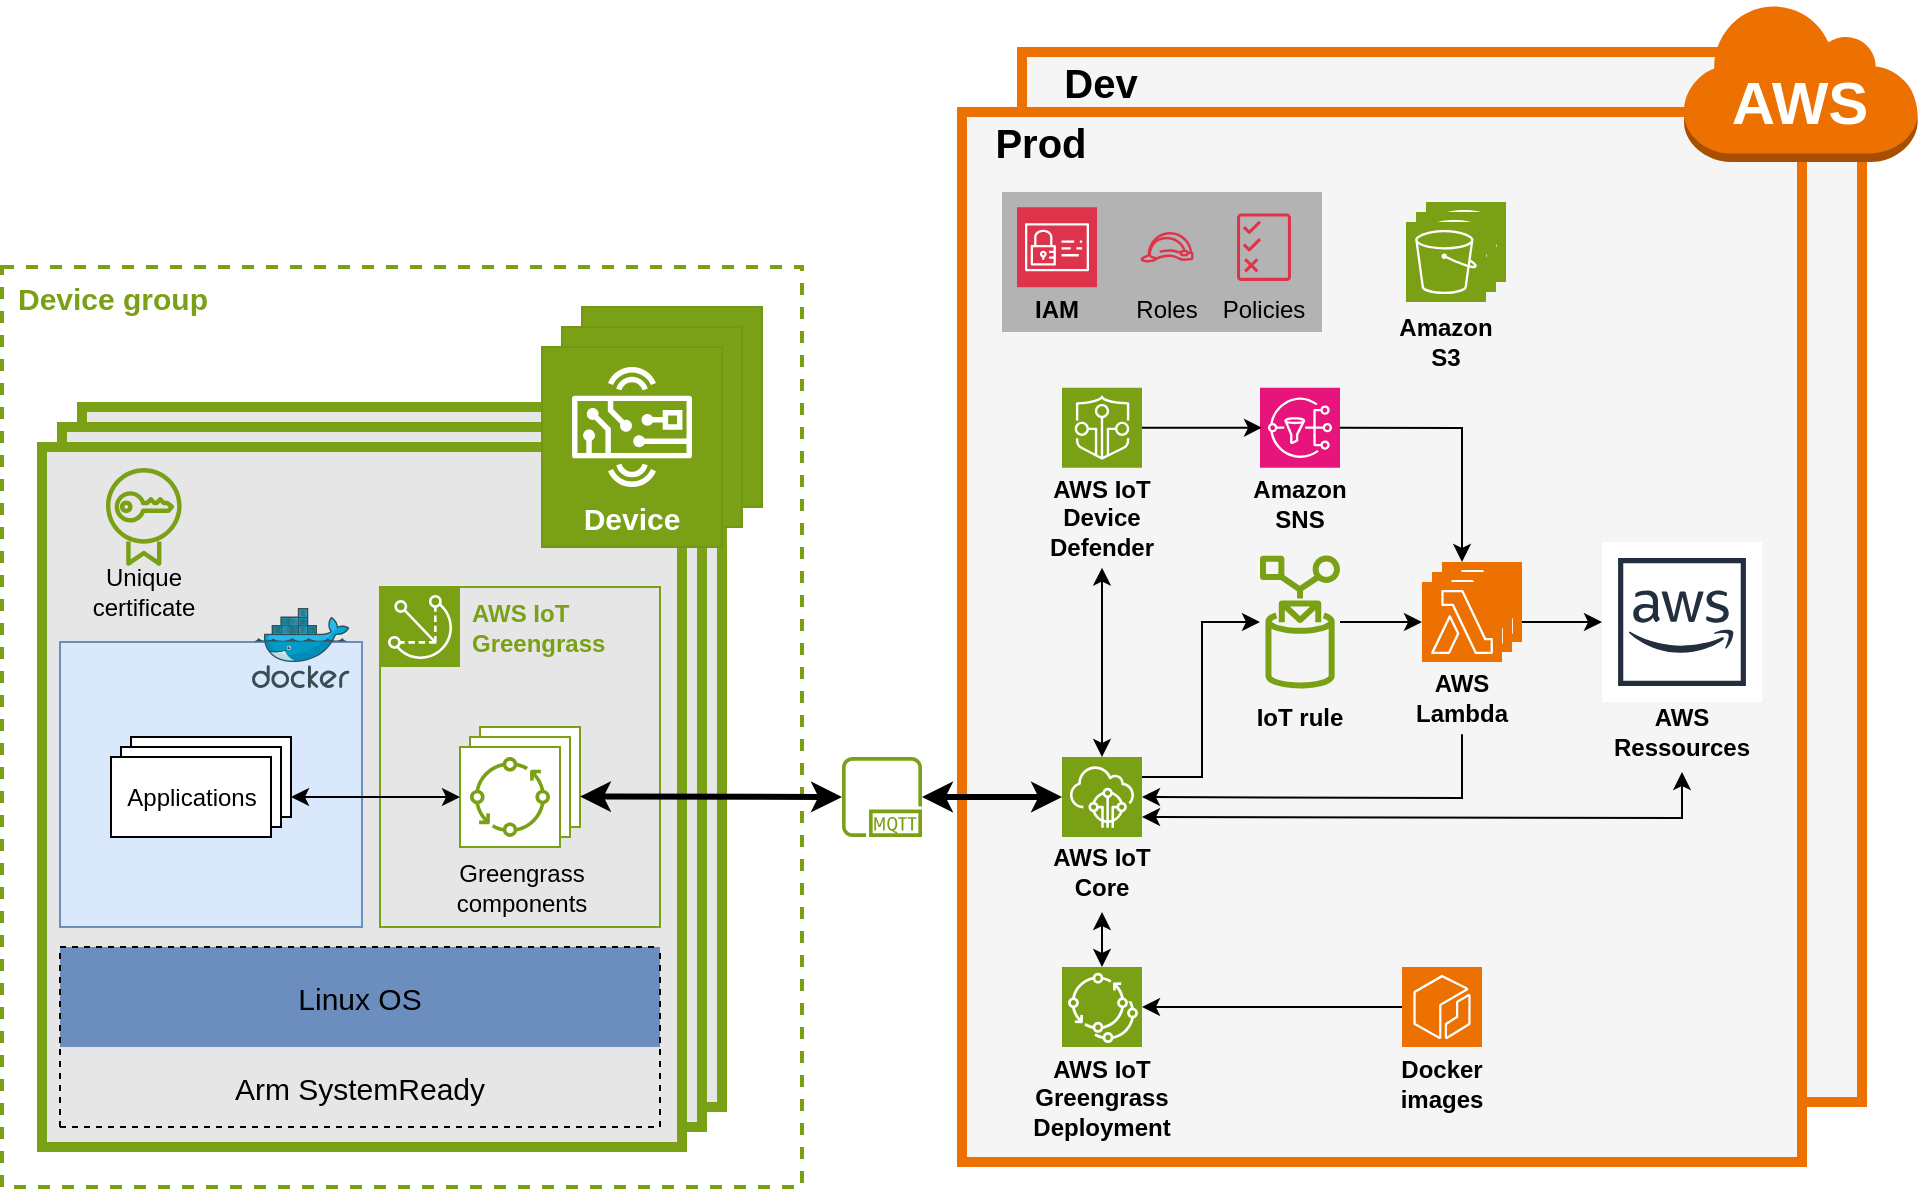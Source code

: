 <mxfile version="22.0.2" type="device">
  <diagram name="Page-1" id="_mGLaoDk6QDmeuDdav_K">
    <mxGraphModel dx="714" dy="418" grid="1" gridSize="10" guides="1" tooltips="1" connect="1" arrows="1" fold="1" page="1" pageScale="1" pageWidth="827" pageHeight="1169" math="0" shadow="0">
      <root>
        <mxCell id="0" />
        <mxCell id="1" parent="0" />
        <mxCell id="AS2f9lZHMe0GR5eItfKD-212" value="" style="rounded=0;whiteSpace=wrap;html=1;fillColor=#f5f5f5;fontColor=#333333;strokeColor=#ED7100;strokeWidth=5;" parent="1" vertex="1">
          <mxGeometry x="550" y="95" width="420" height="525" as="geometry" />
        </mxCell>
        <mxCell id="AS2f9lZHMe0GR5eItfKD-155" value="" style="rounded=0;whiteSpace=wrap;html=1;dashed=1;fillColor=none;strokeColor=#7AA116;fontStyle=0;strokeWidth=2;" parent="1" vertex="1">
          <mxGeometry x="40" y="202.5" width="400" height="460" as="geometry" />
        </mxCell>
        <mxCell id="AS2f9lZHMe0GR5eItfKD-22" value="" style="rounded=0;whiteSpace=wrap;html=1;fillColor=#E6E6E6;strokeColor=#7aa116;strokeWidth=5;glass=0;" parent="1" vertex="1">
          <mxGeometry x="80" y="272.5" width="320" height="350" as="geometry" />
        </mxCell>
        <mxCell id="AS2f9lZHMe0GR5eItfKD-24" value="" style="rounded=0;whiteSpace=wrap;html=1;fillColor=#dae8fc;strokeColor=#6c8ebf;" parent="1" vertex="1">
          <mxGeometry x="89" y="402.5" width="121" height="80" as="geometry" />
        </mxCell>
        <mxCell id="AS2f9lZHMe0GR5eItfKD-39" value="Arm SystemReady" style="rounded=0;whiteSpace=wrap;html=1;fontSize=15;strokeColor=none;fillColor=none;" parent="1" vertex="1">
          <mxGeometry x="89" y="572.5" width="300" height="40" as="geometry" />
        </mxCell>
        <mxCell id="AS2f9lZHMe0GR5eItfKD-40" value="Linux OS" style="rounded=0;whiteSpace=wrap;html=1;fontSize=15;strokeColor=none;fillColor=#6C8EBF;" parent="1" vertex="1">
          <mxGeometry x="89" y="522.5" width="300" height="50" as="geometry" />
        </mxCell>
        <mxCell id="AS2f9lZHMe0GR5eItfKD-41" value="" style="endArrow=none;dashed=1;html=1;rounded=0;" parent="1" edge="1">
          <mxGeometry width="50" height="50" relative="1" as="geometry">
            <mxPoint x="89" y="522.5" as="sourcePoint" />
            <mxPoint x="389" y="522.5" as="targetPoint" />
          </mxGeometry>
        </mxCell>
        <mxCell id="AS2f9lZHMe0GR5eItfKD-42" value="" style="endArrow=none;dashed=1;html=1;rounded=0;exitX=0;exitY=1;exitDx=0;exitDy=0;" parent="1" source="AS2f9lZHMe0GR5eItfKD-39" edge="1">
          <mxGeometry width="50" height="50" relative="1" as="geometry">
            <mxPoint x="139" y="692.5" as="sourcePoint" />
            <mxPoint x="89" y="522.5" as="targetPoint" />
          </mxGeometry>
        </mxCell>
        <mxCell id="AS2f9lZHMe0GR5eItfKD-43" value="" style="endArrow=none;dashed=1;html=1;rounded=0;exitX=1;exitY=1;exitDx=0;exitDy=0;entryX=1;entryY=0;entryDx=0;entryDy=0;" parent="1" source="AS2f9lZHMe0GR5eItfKD-39" target="AS2f9lZHMe0GR5eItfKD-40" edge="1">
          <mxGeometry width="50" height="50" relative="1" as="geometry">
            <mxPoint x="99" y="622.5" as="sourcePoint" />
            <mxPoint x="99" y="532.5" as="targetPoint" />
          </mxGeometry>
        </mxCell>
        <mxCell id="AS2f9lZHMe0GR5eItfKD-44" value="" style="endArrow=none;dashed=1;html=1;rounded=0;entryX=1;entryY=1;entryDx=0;entryDy=0;exitX=0;exitY=1;exitDx=0;exitDy=0;" parent="1" source="AS2f9lZHMe0GR5eItfKD-39" target="AS2f9lZHMe0GR5eItfKD-39" edge="1">
          <mxGeometry width="50" height="50" relative="1" as="geometry">
            <mxPoint x="99" y="532.5" as="sourcePoint" />
            <mxPoint x="399" y="532.5" as="targetPoint" />
          </mxGeometry>
        </mxCell>
        <mxCell id="AS2f9lZHMe0GR5eItfKD-19" value="" style="rounded=0;whiteSpace=wrap;html=1;fillColor=#E6E6E6;strokeColor=#7AA116;" parent="1" vertex="1">
          <mxGeometry x="249" y="342.5" width="140" height="170" as="geometry" />
        </mxCell>
        <mxCell id="AS2f9lZHMe0GR5eItfKD-20" value="" style="sketch=0;points=[[0,0,0],[0.25,0,0],[0.5,0,0],[0.75,0,0],[1,0,0],[0,1,0],[0.25,1,0],[0.5,1,0],[0.75,1,0],[1,1,0],[0,0.25,0],[0,0.5,0],[0,0.75,0],[1,0.25,0],[1,0.5,0],[1,0.75,0]];outlineConnect=0;fontColor=#232F3E;fillColor=#7AA116;strokeColor=#ffffff;dashed=0;verticalLabelPosition=bottom;verticalAlign=top;align=center;html=1;fontSize=12;fontStyle=0;aspect=fixed;shape=mxgraph.aws4.resourceIcon;resIcon=mxgraph.aws4.greengrass;" parent="1" vertex="1">
          <mxGeometry x="249" y="342.5" width="40" height="40" as="geometry" />
        </mxCell>
        <mxCell id="AS2f9lZHMe0GR5eItfKD-21" value="" style="image;sketch=0;aspect=fixed;html=1;points=[];align=center;fontSize=12;image=img/lib/mscae/Docker.svg;" parent="1" vertex="1">
          <mxGeometry x="171.22" y="382.5" width="48.78" height="40" as="geometry" />
        </mxCell>
        <mxCell id="AS2f9lZHMe0GR5eItfKD-48" value="" style="group" parent="1" vertex="1" connectable="0">
          <mxGeometry x="100" y="432.5" width="91" height="40" as="geometry" />
        </mxCell>
        <mxCell id="AS2f9lZHMe0GR5eItfKD-47" value="Application" style="rounded=0;whiteSpace=wrap;html=1;" parent="AS2f9lZHMe0GR5eItfKD-48" vertex="1">
          <mxGeometry x="10" width="81" height="30" as="geometry" />
        </mxCell>
        <mxCell id="AS2f9lZHMe0GR5eItfKD-45" value="Application" style="rounded=0;whiteSpace=wrap;html=1;" parent="AS2f9lZHMe0GR5eItfKD-48" vertex="1">
          <mxGeometry x="5.5" y="5" width="81" height="30" as="geometry" />
        </mxCell>
        <mxCell id="AS2f9lZHMe0GR5eItfKD-46" value="Applications" style="rounded=0;whiteSpace=wrap;html=1;" parent="AS2f9lZHMe0GR5eItfKD-48" vertex="1">
          <mxGeometry y="10" width="81" height="30" as="geometry" />
        </mxCell>
        <mxCell id="AS2f9lZHMe0GR5eItfKD-51" value="" style="sketch=0;outlineConnect=0;fontColor=#232F3E;gradientColor=none;fillColor=#7AA116;strokeColor=none;dashed=0;verticalLabelPosition=bottom;verticalAlign=top;align=center;html=1;fontSize=12;fontStyle=0;aspect=fixed;pointerEvents=1;shape=mxgraph.aws4.mqtt_protocol;" parent="1" vertex="1">
          <mxGeometry x="460" y="447.5" width="40" height="40" as="geometry" />
        </mxCell>
        <mxCell id="AS2f9lZHMe0GR5eItfKD-57" value="AWS IoT Greengrass" style="text;html=1;strokeColor=none;fillColor=none;align=left;verticalAlign=middle;whiteSpace=wrap;rounded=0;fontStyle=1" parent="1" vertex="1">
          <mxGeometry x="303" y="347.5" width="76" height="30" as="geometry" />
        </mxCell>
        <mxCell id="AS2f9lZHMe0GR5eItfKD-9" value="" style="sketch=0;outlineConnect=0;fontColor=#232F3E;gradientColor=none;fillColor=#7AA116;strokeColor=none;dashed=0;verticalLabelPosition=bottom;verticalAlign=top;align=center;html=1;fontSize=12;fontStyle=0;aspect=fixed;pointerEvents=1;shape=mxgraph.aws4.certificate_manager;" parent="1" vertex="1">
          <mxGeometry x="106" y="282.5" width="40" height="52.88" as="geometry" />
        </mxCell>
        <mxCell id="AS2f9lZHMe0GR5eItfKD-58" value="Greengrass components" style="text;html=1;strokeColor=none;fillColor=none;align=center;verticalAlign=middle;whiteSpace=wrap;rounded=0;fontStyle=0" parent="1" vertex="1">
          <mxGeometry x="281.5" y="472.5" width="76" height="40" as="geometry" />
        </mxCell>
        <mxCell id="AS2f9lZHMe0GR5eItfKD-56" value="" style="group" parent="1" vertex="1" connectable="0">
          <mxGeometry x="289" y="412.5" width="60" height="60" as="geometry" />
        </mxCell>
        <mxCell id="AS2f9lZHMe0GR5eItfKD-49" value="" style="whiteSpace=wrap;html=1;aspect=fixed;fillColor=#FFFFFF;strokeColor=#7AA116;" parent="AS2f9lZHMe0GR5eItfKD-56" vertex="1">
          <mxGeometry x="10" width="50" height="50" as="geometry" />
        </mxCell>
        <mxCell id="AS2f9lZHMe0GR5eItfKD-11" value="" style="sketch=0;outlineConnect=0;fontColor=#232F3E;gradientColor=none;fillColor=#7AA116;strokeColor=none;dashed=0;verticalLabelPosition=bottom;verticalAlign=top;align=center;html=1;fontSize=12;fontStyle=0;aspect=fixed;pointerEvents=1;shape=mxgraph.aws4.iot_greengrass_component;" parent="AS2f9lZHMe0GR5eItfKD-56" vertex="1">
          <mxGeometry x="15" y="5" width="40" height="40" as="geometry" />
        </mxCell>
        <mxCell id="AS2f9lZHMe0GR5eItfKD-52" value="" style="whiteSpace=wrap;html=1;aspect=fixed;fillColor=#FFFFFF;strokeColor=#7AA116;" parent="AS2f9lZHMe0GR5eItfKD-56" vertex="1">
          <mxGeometry x="5" y="5" width="50" height="50" as="geometry" />
        </mxCell>
        <mxCell id="AS2f9lZHMe0GR5eItfKD-53" value="" style="sketch=0;outlineConnect=0;fontColor=#232F3E;gradientColor=none;fillColor=#7AA116;strokeColor=none;dashed=0;verticalLabelPosition=bottom;verticalAlign=top;align=center;html=1;fontSize=12;fontStyle=0;aspect=fixed;pointerEvents=1;shape=mxgraph.aws4.iot_greengrass_component;" parent="AS2f9lZHMe0GR5eItfKD-56" vertex="1">
          <mxGeometry x="10" y="10" width="40" height="40" as="geometry" />
        </mxCell>
        <mxCell id="AS2f9lZHMe0GR5eItfKD-54" value="" style="whiteSpace=wrap;html=1;aspect=fixed;fillColor=#FFFFFF;strokeColor=#7AA116;" parent="AS2f9lZHMe0GR5eItfKD-56" vertex="1">
          <mxGeometry y="10" width="50" height="50" as="geometry" />
        </mxCell>
        <mxCell id="AS2f9lZHMe0GR5eItfKD-55" value="" style="sketch=0;outlineConnect=0;fontColor=#232F3E;gradientColor=none;fillColor=#7AA116;strokeColor=none;dashed=0;verticalLabelPosition=bottom;verticalAlign=top;align=center;html=1;fontSize=12;fontStyle=0;aspect=fixed;pointerEvents=1;shape=mxgraph.aws4.iot_greengrass_component;" parent="AS2f9lZHMe0GR5eItfKD-56" vertex="1">
          <mxGeometry x="5" y="15" width="40" height="40" as="geometry" />
        </mxCell>
        <mxCell id="AS2f9lZHMe0GR5eItfKD-59" value="" style="endArrow=classic;startArrow=classic;html=1;rounded=0;entryX=0;entryY=0.5;entryDx=0;entryDy=0;" parent="1" target="AS2f9lZHMe0GR5eItfKD-54" edge="1">
          <mxGeometry width="50" height="50" relative="1" as="geometry">
            <mxPoint x="210" y="447.5" as="sourcePoint" />
            <mxPoint x="289" y="452.36" as="targetPoint" />
          </mxGeometry>
        </mxCell>
        <mxCell id="AS2f9lZHMe0GR5eItfKD-60" value="Certificate" style="text;html=1;strokeColor=none;fillColor=none;align=center;verticalAlign=middle;whiteSpace=wrap;rounded=0;fontStyle=0" parent="1" vertex="1">
          <mxGeometry x="89" y="335.38" width="76" height="30" as="geometry" />
        </mxCell>
        <mxCell id="AS2f9lZHMe0GR5eItfKD-61" value="" style="rounded=0;whiteSpace=wrap;html=1;fillColor=#7aa116;strokeColor=#729615;" parent="1" vertex="1">
          <mxGeometry x="330" y="222.5" width="90" height="100" as="geometry" />
        </mxCell>
        <mxCell id="AS2f9lZHMe0GR5eItfKD-62" value="" style="sketch=0;outlineConnect=0;fontColor=#232F3E;gradientColor=none;fillColor=#FFFFFF;strokeColor=none;dashed=0;verticalLabelPosition=bottom;verticalAlign=top;align=center;html=1;fontSize=12;fontStyle=0;aspect=fixed;pointerEvents=1;shape=mxgraph.aws4.hardware_board;labelBackgroundColor=#82b366;" parent="1" vertex="1">
          <mxGeometry x="345" y="232.5" width="60" height="60" as="geometry" />
        </mxCell>
        <mxCell id="AS2f9lZHMe0GR5eItfKD-63" value="Device" style="text;html=1;strokeColor=none;fillColor=none;align=center;verticalAlign=middle;whiteSpace=wrap;rounded=0;fontSize=15;fontStyle=1;fontColor=#FFFFFF;" parent="1" vertex="1">
          <mxGeometry x="330" y="292.5" width="90" height="30" as="geometry" />
        </mxCell>
        <mxCell id="AS2f9lZHMe0GR5eItfKD-65" value="" style="rounded=0;whiteSpace=wrap;html=1;fillColor=#E6E6E6;strokeColor=#7aa116;strokeWidth=5;glass=0;" parent="1" vertex="1">
          <mxGeometry x="70" y="282.5" width="320" height="350" as="geometry" />
        </mxCell>
        <mxCell id="AS2f9lZHMe0GR5eItfKD-66" value="" style="rounded=0;whiteSpace=wrap;html=1;fillColor=#dae8fc;strokeColor=#6c8ebf;" parent="1" vertex="1">
          <mxGeometry x="79" y="412.5" width="121" height="80" as="geometry" />
        </mxCell>
        <mxCell id="AS2f9lZHMe0GR5eItfKD-67" value="Arm SystemReady" style="rounded=0;whiteSpace=wrap;html=1;fontSize=15;strokeColor=none;fillColor=none;" parent="1" vertex="1">
          <mxGeometry x="79" y="582.5" width="300" height="40" as="geometry" />
        </mxCell>
        <mxCell id="AS2f9lZHMe0GR5eItfKD-68" value="Linux OS" style="rounded=0;whiteSpace=wrap;html=1;fontSize=15;strokeColor=none;fillColor=#6C8EBF;" parent="1" vertex="1">
          <mxGeometry x="79" y="532.5" width="300" height="50" as="geometry" />
        </mxCell>
        <mxCell id="AS2f9lZHMe0GR5eItfKD-69" value="" style="endArrow=none;dashed=1;html=1;rounded=0;" parent="1" edge="1">
          <mxGeometry width="50" height="50" relative="1" as="geometry">
            <mxPoint x="79" y="532.5" as="sourcePoint" />
            <mxPoint x="379" y="532.5" as="targetPoint" />
          </mxGeometry>
        </mxCell>
        <mxCell id="AS2f9lZHMe0GR5eItfKD-70" value="" style="endArrow=none;dashed=1;html=1;rounded=0;exitX=0;exitY=1;exitDx=0;exitDy=0;" parent="1" source="AS2f9lZHMe0GR5eItfKD-67" edge="1">
          <mxGeometry width="50" height="50" relative="1" as="geometry">
            <mxPoint x="129" y="702.5" as="sourcePoint" />
            <mxPoint x="79" y="532.5" as="targetPoint" />
          </mxGeometry>
        </mxCell>
        <mxCell id="AS2f9lZHMe0GR5eItfKD-71" value="" style="endArrow=none;dashed=1;html=1;rounded=0;exitX=1;exitY=1;exitDx=0;exitDy=0;entryX=1;entryY=0;entryDx=0;entryDy=0;" parent="1" source="AS2f9lZHMe0GR5eItfKD-67" target="AS2f9lZHMe0GR5eItfKD-68" edge="1">
          <mxGeometry width="50" height="50" relative="1" as="geometry">
            <mxPoint x="89" y="632.5" as="sourcePoint" />
            <mxPoint x="89" y="542.5" as="targetPoint" />
          </mxGeometry>
        </mxCell>
        <mxCell id="AS2f9lZHMe0GR5eItfKD-72" value="" style="endArrow=none;dashed=1;html=1;rounded=0;entryX=1;entryY=1;entryDx=0;entryDy=0;exitX=0;exitY=1;exitDx=0;exitDy=0;" parent="1" source="AS2f9lZHMe0GR5eItfKD-67" target="AS2f9lZHMe0GR5eItfKD-67" edge="1">
          <mxGeometry width="50" height="50" relative="1" as="geometry">
            <mxPoint x="89" y="542.5" as="sourcePoint" />
            <mxPoint x="389" y="542.5" as="targetPoint" />
          </mxGeometry>
        </mxCell>
        <mxCell id="AS2f9lZHMe0GR5eItfKD-73" value="" style="rounded=0;whiteSpace=wrap;html=1;fillColor=#E6E6E6;strokeColor=#7AA116;" parent="1" vertex="1">
          <mxGeometry x="239" y="352.5" width="140" height="170" as="geometry" />
        </mxCell>
        <mxCell id="AS2f9lZHMe0GR5eItfKD-74" value="" style="sketch=0;points=[[0,0,0],[0.25,0,0],[0.5,0,0],[0.75,0,0],[1,0,0],[0,1,0],[0.25,1,0],[0.5,1,0],[0.75,1,0],[1,1,0],[0,0.25,0],[0,0.5,0],[0,0.75,0],[1,0.25,0],[1,0.5,0],[1,0.75,0]];outlineConnect=0;fontColor=#232F3E;fillColor=#7AA116;strokeColor=#ffffff;dashed=0;verticalLabelPosition=bottom;verticalAlign=top;align=center;html=1;fontSize=12;fontStyle=0;aspect=fixed;shape=mxgraph.aws4.resourceIcon;resIcon=mxgraph.aws4.greengrass;" parent="1" vertex="1">
          <mxGeometry x="239" y="352.5" width="40" height="40" as="geometry" />
        </mxCell>
        <mxCell id="AS2f9lZHMe0GR5eItfKD-75" value="" style="image;sketch=0;aspect=fixed;html=1;points=[];align=center;fontSize=12;image=img/lib/mscae/Docker.svg;" parent="1" vertex="1">
          <mxGeometry x="161.22" y="392.5" width="48.78" height="40" as="geometry" />
        </mxCell>
        <mxCell id="AS2f9lZHMe0GR5eItfKD-76" value="" style="group" parent="1" vertex="1" connectable="0">
          <mxGeometry x="90" y="442.5" width="91" height="40" as="geometry" />
        </mxCell>
        <mxCell id="AS2f9lZHMe0GR5eItfKD-77" value="Application" style="rounded=0;whiteSpace=wrap;html=1;" parent="AS2f9lZHMe0GR5eItfKD-76" vertex="1">
          <mxGeometry x="10" width="81" height="30" as="geometry" />
        </mxCell>
        <mxCell id="AS2f9lZHMe0GR5eItfKD-78" value="Application" style="rounded=0;whiteSpace=wrap;html=1;" parent="AS2f9lZHMe0GR5eItfKD-76" vertex="1">
          <mxGeometry x="5.5" y="5" width="81" height="30" as="geometry" />
        </mxCell>
        <mxCell id="AS2f9lZHMe0GR5eItfKD-79" value="Applications" style="rounded=0;whiteSpace=wrap;html=1;" parent="AS2f9lZHMe0GR5eItfKD-76" vertex="1">
          <mxGeometry y="10" width="81" height="30" as="geometry" />
        </mxCell>
        <mxCell id="AS2f9lZHMe0GR5eItfKD-80" value="AWS IoT Greengrass" style="text;html=1;strokeColor=none;fillColor=none;align=left;verticalAlign=middle;whiteSpace=wrap;rounded=0;fontStyle=1" parent="1" vertex="1">
          <mxGeometry x="293" y="357.5" width="76" height="30" as="geometry" />
        </mxCell>
        <mxCell id="AS2f9lZHMe0GR5eItfKD-81" value="" style="sketch=0;outlineConnect=0;fontColor=#232F3E;gradientColor=none;fillColor=#7AA116;strokeColor=none;dashed=0;verticalLabelPosition=bottom;verticalAlign=top;align=center;html=1;fontSize=12;fontStyle=0;aspect=fixed;pointerEvents=1;shape=mxgraph.aws4.certificate_manager;" parent="1" vertex="1">
          <mxGeometry x="96" y="292.5" width="40" height="52.88" as="geometry" />
        </mxCell>
        <mxCell id="AS2f9lZHMe0GR5eItfKD-82" value="Greengrass components" style="text;html=1;strokeColor=none;fillColor=none;align=center;verticalAlign=middle;whiteSpace=wrap;rounded=0;fontStyle=0" parent="1" vertex="1">
          <mxGeometry x="271.5" y="482.5" width="76" height="40" as="geometry" />
        </mxCell>
        <mxCell id="AS2f9lZHMe0GR5eItfKD-83" value="" style="group" parent="1" vertex="1" connectable="0">
          <mxGeometry x="279" y="422.5" width="60" height="60" as="geometry" />
        </mxCell>
        <mxCell id="AS2f9lZHMe0GR5eItfKD-84" value="" style="whiteSpace=wrap;html=1;aspect=fixed;fillColor=#FFFFFF;strokeColor=#7AA116;" parent="AS2f9lZHMe0GR5eItfKD-83" vertex="1">
          <mxGeometry x="10" width="50" height="50" as="geometry" />
        </mxCell>
        <mxCell id="AS2f9lZHMe0GR5eItfKD-85" value="" style="sketch=0;outlineConnect=0;fontColor=#232F3E;gradientColor=none;fillColor=#7AA116;strokeColor=none;dashed=0;verticalLabelPosition=bottom;verticalAlign=top;align=center;html=1;fontSize=12;fontStyle=0;aspect=fixed;pointerEvents=1;shape=mxgraph.aws4.iot_greengrass_component;" parent="AS2f9lZHMe0GR5eItfKD-83" vertex="1">
          <mxGeometry x="15" y="5" width="40" height="40" as="geometry" />
        </mxCell>
        <mxCell id="AS2f9lZHMe0GR5eItfKD-86" value="" style="whiteSpace=wrap;html=1;aspect=fixed;fillColor=#FFFFFF;strokeColor=#7AA116;" parent="AS2f9lZHMe0GR5eItfKD-83" vertex="1">
          <mxGeometry x="5" y="5" width="50" height="50" as="geometry" />
        </mxCell>
        <mxCell id="AS2f9lZHMe0GR5eItfKD-87" value="" style="sketch=0;outlineConnect=0;fontColor=#232F3E;gradientColor=none;fillColor=#7AA116;strokeColor=none;dashed=0;verticalLabelPosition=bottom;verticalAlign=top;align=center;html=1;fontSize=12;fontStyle=0;aspect=fixed;pointerEvents=1;shape=mxgraph.aws4.iot_greengrass_component;" parent="AS2f9lZHMe0GR5eItfKD-83" vertex="1">
          <mxGeometry x="10" y="10" width="40" height="40" as="geometry" />
        </mxCell>
        <mxCell id="AS2f9lZHMe0GR5eItfKD-88" value="" style="whiteSpace=wrap;html=1;aspect=fixed;fillColor=#FFFFFF;strokeColor=#7AA116;" parent="AS2f9lZHMe0GR5eItfKD-83" vertex="1">
          <mxGeometry y="10" width="50" height="50" as="geometry" />
        </mxCell>
        <mxCell id="AS2f9lZHMe0GR5eItfKD-89" value="" style="sketch=0;outlineConnect=0;fontColor=#232F3E;gradientColor=none;fillColor=#7AA116;strokeColor=none;dashed=0;verticalLabelPosition=bottom;verticalAlign=top;align=center;html=1;fontSize=12;fontStyle=0;aspect=fixed;pointerEvents=1;shape=mxgraph.aws4.iot_greengrass_component;" parent="AS2f9lZHMe0GR5eItfKD-83" vertex="1">
          <mxGeometry x="5" y="15" width="40" height="40" as="geometry" />
        </mxCell>
        <mxCell id="AS2f9lZHMe0GR5eItfKD-90" value="" style="endArrow=classic;startArrow=classic;html=1;rounded=0;entryX=0;entryY=0.5;entryDx=0;entryDy=0;" parent="1" target="AS2f9lZHMe0GR5eItfKD-88" edge="1">
          <mxGeometry width="50" height="50" relative="1" as="geometry">
            <mxPoint x="200" y="457.5" as="sourcePoint" />
            <mxPoint x="279" y="462.36" as="targetPoint" />
          </mxGeometry>
        </mxCell>
        <mxCell id="AS2f9lZHMe0GR5eItfKD-91" value="Certificate" style="text;html=1;strokeColor=none;fillColor=none;align=center;verticalAlign=middle;whiteSpace=wrap;rounded=0;fontStyle=0" parent="1" vertex="1">
          <mxGeometry x="79" y="345.38" width="76" height="30" as="geometry" />
        </mxCell>
        <mxCell id="AS2f9lZHMe0GR5eItfKD-92" value="" style="rounded=0;whiteSpace=wrap;html=1;fillColor=#7aa116;strokeColor=#729615;" parent="1" vertex="1">
          <mxGeometry x="320" y="232.5" width="90" height="100" as="geometry" />
        </mxCell>
        <mxCell id="AS2f9lZHMe0GR5eItfKD-93" value="" style="sketch=0;outlineConnect=0;fontColor=#232F3E;gradientColor=none;fillColor=#FFFFFF;strokeColor=none;dashed=0;verticalLabelPosition=bottom;verticalAlign=top;align=center;html=1;fontSize=12;fontStyle=0;aspect=fixed;pointerEvents=1;shape=mxgraph.aws4.hardware_board;labelBackgroundColor=#82b366;" parent="1" vertex="1">
          <mxGeometry x="335" y="242.5" width="60" height="60" as="geometry" />
        </mxCell>
        <mxCell id="AS2f9lZHMe0GR5eItfKD-94" value="Device" style="text;html=1;strokeColor=none;fillColor=none;align=center;verticalAlign=middle;whiteSpace=wrap;rounded=0;fontSize=15;fontStyle=1;fontColor=#FFFFFF;" parent="1" vertex="1">
          <mxGeometry x="320" y="302.5" width="90" height="30" as="geometry" />
        </mxCell>
        <mxCell id="AS2f9lZHMe0GR5eItfKD-125" value="" style="rounded=0;whiteSpace=wrap;html=1;fillColor=#E6E6E6;strokeColor=#7aa116;strokeWidth=5;glass=0;" parent="1" vertex="1">
          <mxGeometry x="60" y="292.5" width="320" height="350" as="geometry" />
        </mxCell>
        <mxCell id="AS2f9lZHMe0GR5eItfKD-126" value="" style="rounded=0;whiteSpace=wrap;html=1;fillColor=#dae8fc;strokeColor=#6c8ebf;" parent="1" vertex="1">
          <mxGeometry x="69" y="390" width="151" height="142.5" as="geometry" />
        </mxCell>
        <mxCell id="AS2f9lZHMe0GR5eItfKD-127" value="Arm SystemReady" style="rounded=0;whiteSpace=wrap;html=1;fontSize=15;strokeColor=none;fillColor=none;" parent="1" vertex="1">
          <mxGeometry x="69" y="592.5" width="300" height="40" as="geometry" />
        </mxCell>
        <mxCell id="AS2f9lZHMe0GR5eItfKD-128" value="Linux OS" style="rounded=0;whiteSpace=wrap;html=1;fontSize=15;strokeColor=none;fillColor=#6C8EBF;" parent="1" vertex="1">
          <mxGeometry x="69" y="542.5" width="300" height="50" as="geometry" />
        </mxCell>
        <mxCell id="AS2f9lZHMe0GR5eItfKD-129" value="" style="endArrow=none;dashed=1;html=1;rounded=0;" parent="1" edge="1">
          <mxGeometry width="50" height="50" relative="1" as="geometry">
            <mxPoint x="69" y="542.5" as="sourcePoint" />
            <mxPoint x="369" y="542.5" as="targetPoint" />
          </mxGeometry>
        </mxCell>
        <mxCell id="AS2f9lZHMe0GR5eItfKD-130" value="" style="endArrow=none;dashed=1;html=1;rounded=0;exitX=0;exitY=1;exitDx=0;exitDy=0;" parent="1" source="AS2f9lZHMe0GR5eItfKD-127" edge="1">
          <mxGeometry width="50" height="50" relative="1" as="geometry">
            <mxPoint x="119" y="712.5" as="sourcePoint" />
            <mxPoint x="69" y="542.5" as="targetPoint" />
          </mxGeometry>
        </mxCell>
        <mxCell id="AS2f9lZHMe0GR5eItfKD-131" value="" style="endArrow=none;dashed=1;html=1;rounded=0;exitX=1;exitY=1;exitDx=0;exitDy=0;entryX=1;entryY=0;entryDx=0;entryDy=0;" parent="1" source="AS2f9lZHMe0GR5eItfKD-127" target="AS2f9lZHMe0GR5eItfKD-128" edge="1">
          <mxGeometry width="50" height="50" relative="1" as="geometry">
            <mxPoint x="79" y="642.5" as="sourcePoint" />
            <mxPoint x="79" y="552.5" as="targetPoint" />
          </mxGeometry>
        </mxCell>
        <mxCell id="AS2f9lZHMe0GR5eItfKD-132" value="" style="endArrow=none;dashed=1;html=1;rounded=0;entryX=1;entryY=1;entryDx=0;entryDy=0;exitX=0;exitY=1;exitDx=0;exitDy=0;" parent="1" source="AS2f9lZHMe0GR5eItfKD-127" target="AS2f9lZHMe0GR5eItfKD-127" edge="1">
          <mxGeometry width="50" height="50" relative="1" as="geometry">
            <mxPoint x="79" y="552.5" as="sourcePoint" />
            <mxPoint x="379" y="552.5" as="targetPoint" />
          </mxGeometry>
        </mxCell>
        <mxCell id="AS2f9lZHMe0GR5eItfKD-133" value="" style="rounded=0;whiteSpace=wrap;html=1;fillColor=#E6E6E6;strokeColor=#7AA116;" parent="1" vertex="1">
          <mxGeometry x="229" y="362.5" width="140" height="170" as="geometry" />
        </mxCell>
        <mxCell id="AS2f9lZHMe0GR5eItfKD-134" value="" style="sketch=0;points=[[0,0,0],[0.25,0,0],[0.5,0,0],[0.75,0,0],[1,0,0],[0,1,0],[0.25,1,0],[0.5,1,0],[0.75,1,0],[1,1,0],[0,0.25,0],[0,0.5,0],[0,0.75,0],[1,0.25,0],[1,0.5,0],[1,0.75,0]];outlineConnect=0;fontColor=#232F3E;fillColor=#7AA116;strokeColor=#ffffff;dashed=0;verticalLabelPosition=bottom;verticalAlign=top;align=center;html=1;fontSize=12;fontStyle=0;aspect=fixed;shape=mxgraph.aws4.resourceIcon;resIcon=mxgraph.aws4.greengrass;" parent="1" vertex="1">
          <mxGeometry x="229" y="362.5" width="40" height="40" as="geometry" />
        </mxCell>
        <mxCell id="AS2f9lZHMe0GR5eItfKD-135" value="" style="image;sketch=0;aspect=fixed;html=1;points=[];align=center;fontSize=12;image=img/lib/mscae/Docker.svg;" parent="1" vertex="1">
          <mxGeometry x="165" y="373" width="48.78" height="40" as="geometry" />
        </mxCell>
        <mxCell id="AS2f9lZHMe0GR5eItfKD-140" value="AWS IoT Greengrass" style="text;html=1;strokeColor=none;fillColor=none;align=left;verticalAlign=middle;whiteSpace=wrap;rounded=0;fontStyle=1;fontColor=#7AA116;" parent="1" vertex="1">
          <mxGeometry x="273" y="367.5" width="76" height="30" as="geometry" />
        </mxCell>
        <mxCell id="AS2f9lZHMe0GR5eItfKD-141" value="" style="sketch=0;outlineConnect=0;fontColor=#232F3E;gradientColor=none;fillColor=#7AA116;strokeColor=none;dashed=0;verticalLabelPosition=bottom;verticalAlign=top;align=center;html=1;fontSize=12;fontStyle=0;aspect=fixed;pointerEvents=1;shape=mxgraph.aws4.certificate_manager;" parent="1" vertex="1">
          <mxGeometry x="92" y="302.5" width="37.82" height="50" as="geometry" />
        </mxCell>
        <mxCell id="AS2f9lZHMe0GR5eItfKD-142" value="Greengrass components" style="text;html=1;strokeColor=none;fillColor=none;align=center;verticalAlign=middle;whiteSpace=wrap;rounded=0;fontStyle=0" parent="1" vertex="1">
          <mxGeometry x="261.5" y="492.5" width="76" height="40" as="geometry" />
        </mxCell>
        <mxCell id="AS2f9lZHMe0GR5eItfKD-143" value="" style="group" parent="1" vertex="1" connectable="0">
          <mxGeometry x="269" y="432.5" width="60" height="60" as="geometry" />
        </mxCell>
        <mxCell id="AS2f9lZHMe0GR5eItfKD-144" value="" style="whiteSpace=wrap;html=1;aspect=fixed;fillColor=#FFFFFF;strokeColor=#7AA116;" parent="AS2f9lZHMe0GR5eItfKD-143" vertex="1">
          <mxGeometry x="10" width="50" height="50" as="geometry" />
        </mxCell>
        <mxCell id="AS2f9lZHMe0GR5eItfKD-145" value="" style="sketch=0;outlineConnect=0;fontColor=#232F3E;gradientColor=none;fillColor=#7AA116;strokeColor=none;dashed=0;verticalLabelPosition=bottom;verticalAlign=top;align=center;html=1;fontSize=12;fontStyle=0;aspect=fixed;pointerEvents=1;shape=mxgraph.aws4.iot_greengrass_component;" parent="AS2f9lZHMe0GR5eItfKD-143" vertex="1">
          <mxGeometry x="15" y="5" width="40" height="40" as="geometry" />
        </mxCell>
        <mxCell id="AS2f9lZHMe0GR5eItfKD-146" value="" style="whiteSpace=wrap;html=1;aspect=fixed;fillColor=#FFFFFF;strokeColor=#7AA116;" parent="AS2f9lZHMe0GR5eItfKD-143" vertex="1">
          <mxGeometry x="5" y="5" width="50" height="50" as="geometry" />
        </mxCell>
        <mxCell id="AS2f9lZHMe0GR5eItfKD-147" value="" style="sketch=0;outlineConnect=0;fontColor=#232F3E;gradientColor=none;fillColor=#7AA116;strokeColor=none;dashed=0;verticalLabelPosition=bottom;verticalAlign=top;align=center;html=1;fontSize=12;fontStyle=0;aspect=fixed;pointerEvents=1;shape=mxgraph.aws4.iot_greengrass_component;" parent="AS2f9lZHMe0GR5eItfKD-143" vertex="1">
          <mxGeometry x="10" y="10" width="40" height="40" as="geometry" />
        </mxCell>
        <mxCell id="AS2f9lZHMe0GR5eItfKD-148" value="" style="whiteSpace=wrap;html=1;aspect=fixed;fillColor=#FFFFFF;strokeColor=#7AA116;" parent="AS2f9lZHMe0GR5eItfKD-143" vertex="1">
          <mxGeometry y="10" width="50" height="50" as="geometry" />
        </mxCell>
        <mxCell id="AS2f9lZHMe0GR5eItfKD-149" value="" style="sketch=0;outlineConnect=0;fontColor=#232F3E;gradientColor=none;fillColor=#7AA116;strokeColor=none;dashed=0;verticalLabelPosition=bottom;verticalAlign=top;align=center;html=1;fontSize=12;fontStyle=0;aspect=fixed;pointerEvents=1;shape=mxgraph.aws4.iot_greengrass_component;" parent="AS2f9lZHMe0GR5eItfKD-143" vertex="1">
          <mxGeometry x="5" y="15" width="40" height="40" as="geometry" />
        </mxCell>
        <mxCell id="AS2f9lZHMe0GR5eItfKD-150" value="" style="endArrow=classic;startArrow=classic;html=1;rounded=0;entryX=0;entryY=0.5;entryDx=0;entryDy=0;exitX=1;exitY=0.75;exitDx=0;exitDy=0;" parent="1" target="AS2f9lZHMe0GR5eItfKD-148" edge="1" source="AS2f9lZHMe0GR5eItfKD-137">
          <mxGeometry width="50" height="50" relative="1" as="geometry">
            <mxPoint x="190" y="467.5" as="sourcePoint" />
            <mxPoint x="269" y="472.36" as="targetPoint" />
          </mxGeometry>
        </mxCell>
        <mxCell id="AS2f9lZHMe0GR5eItfKD-151" value="Unique certificate" style="text;html=1;strokeColor=none;fillColor=none;align=center;verticalAlign=middle;whiteSpace=wrap;rounded=0;fontStyle=0" parent="1" vertex="1">
          <mxGeometry x="72.91" y="350" width="76" height="30" as="geometry" />
        </mxCell>
        <mxCell id="AS2f9lZHMe0GR5eItfKD-152" value="" style="rounded=0;whiteSpace=wrap;html=1;fillColor=#7aa116;strokeColor=#729615;" parent="1" vertex="1">
          <mxGeometry x="310" y="242.5" width="90" height="100" as="geometry" />
        </mxCell>
        <mxCell id="AS2f9lZHMe0GR5eItfKD-153" value="" style="sketch=0;outlineConnect=0;fontColor=#232F3E;gradientColor=none;fillColor=#FFFFFF;strokeColor=none;dashed=0;verticalLabelPosition=bottom;verticalAlign=top;align=center;html=1;fontSize=12;fontStyle=0;aspect=fixed;pointerEvents=1;shape=mxgraph.aws4.hardware_board;labelBackgroundColor=#82b366;" parent="1" vertex="1">
          <mxGeometry x="325" y="252.5" width="60" height="60" as="geometry" />
        </mxCell>
        <mxCell id="AS2f9lZHMe0GR5eItfKD-154" value="Device" style="text;html=1;strokeColor=none;fillColor=none;align=center;verticalAlign=middle;whiteSpace=wrap;rounded=0;fontSize=15;fontStyle=1;fontColor=#FFFFFF;" parent="1" vertex="1">
          <mxGeometry x="310" y="312.5" width="90" height="30" as="geometry" />
        </mxCell>
        <mxCell id="AS2f9lZHMe0GR5eItfKD-156" value="Device group" style="text;html=1;strokeColor=none;fillColor=none;align=center;verticalAlign=middle;whiteSpace=wrap;rounded=0;fontSize=15;fontStyle=1;fontColor=#7AA116;" parent="1" vertex="1">
          <mxGeometry x="40" y="202.5" width="111" height="30" as="geometry" />
        </mxCell>
        <mxCell id="AS2f9lZHMe0GR5eItfKD-157" value="" style="rounded=0;whiteSpace=wrap;html=1;fillColor=#f5f5f5;fontColor=#333333;strokeColor=#ED7100;strokeWidth=5;" parent="1" vertex="1">
          <mxGeometry x="520" y="125" width="420" height="525" as="geometry" />
        </mxCell>
        <mxCell id="AS2f9lZHMe0GR5eItfKD-158" value="" style="outlineConnect=0;dashed=0;verticalLabelPosition=bottom;verticalAlign=top;align=center;html=1;shape=mxgraph.aws3.virtual_private_cloud;fillColor=#ED7100;gradientColor=none;aspect=fixed;" parent="1" vertex="1">
          <mxGeometry x="880" y="70" width="117.78" height="80" as="geometry" />
        </mxCell>
        <mxCell id="f1BRy_pdMsLX7Fk7XZzN-2" value="" style="sketch=0;points=[[0,0,0],[0.25,0,0],[0.5,0,0],[0.75,0,0],[1,0,0],[0,1,0],[0.25,1,0],[0.5,1,0],[0.75,1,0],[1,1,0],[0,0.25,0],[0,0.5,0],[0,0.75,0],[1,0.25,0],[1,0.5,0],[1,0.75,0]];outlineConnect=0;fontColor=#232F3E;fillColor=#7AA116;strokeColor=#ffffff;dashed=0;verticalLabelPosition=bottom;verticalAlign=top;align=center;html=1;fontSize=12;fontStyle=0;aspect=fixed;shape=mxgraph.aws4.resourceIcon;resIcon=mxgraph.aws4.s3;" parent="1" vertex="1">
          <mxGeometry x="752" y="170" width="40" height="40" as="geometry" />
        </mxCell>
        <mxCell id="AS2f9lZHMe0GR5eItfKD-159" value="AWS" style="text;html=1;strokeColor=none;fillColor=none;align=center;verticalAlign=middle;whiteSpace=wrap;rounded=0;labelBackgroundColor=#ED7100;fontColor=#FFFFFF;strokeWidth=50;fontSize=30;fontStyle=1" parent="1" vertex="1">
          <mxGeometry x="888.89" y="90" width="100" height="60" as="geometry" />
        </mxCell>
        <mxCell id="f1BRy_pdMsLX7Fk7XZzN-1" value="" style="sketch=0;points=[[0,0,0],[0.25,0,0],[0.5,0,0],[0.75,0,0],[1,0,0],[0,1,0],[0.25,1,0],[0.5,1,0],[0.75,1,0],[1,1,0],[0,0.25,0],[0,0.5,0],[0,0.75,0],[1,0.25,0],[1,0.5,0],[1,0.75,0]];outlineConnect=0;fontColor=#232F3E;fillColor=#7AA116;strokeColor=#ffffff;dashed=0;verticalLabelPosition=bottom;verticalAlign=top;align=center;html=1;fontSize=12;fontStyle=0;aspect=fixed;shape=mxgraph.aws4.resourceIcon;resIcon=mxgraph.aws4.s3;" parent="1" vertex="1">
          <mxGeometry x="747" y="175" width="40" height="40" as="geometry" />
        </mxCell>
        <mxCell id="AS2f9lZHMe0GR5eItfKD-169" value="" style="group" parent="1" vertex="1" connectable="0">
          <mxGeometry x="570" y="552.5" width="40" height="40" as="geometry" />
        </mxCell>
        <mxCell id="AS2f9lZHMe0GR5eItfKD-162" value="" style="rounded=0;whiteSpace=wrap;html=1;strokeColor=none;fillColor=#7AA116;" parent="AS2f9lZHMe0GR5eItfKD-169" vertex="1">
          <mxGeometry width="40" height="40" as="geometry" />
        </mxCell>
        <mxCell id="AS2f9lZHMe0GR5eItfKD-164" value="" style="sketch=0;outlineConnect=0;fontColor=#232F3E;gradientColor=none;fillColor=#FFFFFF;strokeColor=none;dashed=0;verticalLabelPosition=bottom;verticalAlign=top;align=center;html=1;fontSize=12;fontStyle=0;aspect=fixed;pointerEvents=1;shape=mxgraph.aws4.iot_greengrass_component;" parent="AS2f9lZHMe0GR5eItfKD-169" vertex="1">
          <mxGeometry x="8" y="8" width="30" height="30" as="geometry" />
        </mxCell>
        <mxCell id="AS2f9lZHMe0GR5eItfKD-166" value="" style="rounded=0;whiteSpace=wrap;html=1;strokeColor=none;fillColor=#7AA116;" parent="AS2f9lZHMe0GR5eItfKD-169" vertex="1">
          <mxGeometry x="6" y="10" width="10" height="25" as="geometry" />
        </mxCell>
        <mxCell id="AS2f9lZHMe0GR5eItfKD-167" value="" style="rounded=0;whiteSpace=wrap;html=1;strokeColor=none;fillColor=#7AA116;direction=south;" parent="AS2f9lZHMe0GR5eItfKD-169" vertex="1">
          <mxGeometry x="11" y="7.12" width="27" height="10" as="geometry" />
        </mxCell>
        <mxCell id="AS2f9lZHMe0GR5eItfKD-163" value="" style="sketch=0;outlineConnect=0;fontColor=#232F3E;gradientColor=none;fillColor=#FFFFFF;strokeColor=none;dashed=0;verticalLabelPosition=bottom;verticalAlign=top;align=center;html=1;fontSize=12;fontStyle=0;aspect=fixed;pointerEvents=1;shape=mxgraph.aws4.iot_greengrass_component;" parent="AS2f9lZHMe0GR5eItfKD-169" vertex="1">
          <mxGeometry x="3" y="2.88" width="30" height="30" as="geometry" />
        </mxCell>
        <mxCell id="AS2f9lZHMe0GR5eItfKD-170" value="" style="sketch=0;points=[[0,0,0],[0.25,0,0],[0.5,0,0],[0.75,0,0],[1,0,0],[0,1,0],[0.25,1,0],[0.5,1,0],[0.75,1,0],[1,1,0],[0,0.25,0],[0,0.5,0],[0,0.75,0],[1,0.25,0],[1,0.5,0],[1,0.75,0]];outlineConnect=0;fontColor=#232F3E;fillColor=#ED7100;strokeColor=#ffffff;dashed=0;verticalLabelPosition=bottom;verticalAlign=top;align=center;html=1;fontSize=12;fontStyle=0;aspect=fixed;shape=mxgraph.aws4.resourceIcon;resIcon=mxgraph.aws4.lambda;" parent="1" vertex="1">
          <mxGeometry x="760" y="350" width="40" height="40" as="geometry" />
        </mxCell>
        <mxCell id="AS2f9lZHMe0GR5eItfKD-171" value="" style="sketch=0;points=[[0,0,0],[0.25,0,0],[0.5,0,0],[0.75,0,0],[1,0,0],[0,1,0],[0.25,1,0],[0.5,1,0],[0.75,1,0],[1,1,0],[0,0.25,0],[0,0.5,0],[0,0.75,0],[1,0.25,0],[1,0.5,0],[1,0.75,0]];outlineConnect=0;fontColor=#232F3E;fillColor=#7AA116;strokeColor=#ffffff;dashed=0;verticalLabelPosition=bottom;verticalAlign=top;align=center;html=1;fontSize=12;fontStyle=1;aspect=fixed;shape=mxgraph.aws4.resourceIcon;resIcon=mxgraph.aws4.iot_core;" parent="1" vertex="1">
          <mxGeometry x="570" y="447.5" width="40" height="40" as="geometry" />
        </mxCell>
        <mxCell id="AS2f9lZHMe0GR5eItfKD-173" value="" style="sketch=0;points=[[0,0,0],[0.25,0,0],[0.5,0,0],[0.75,0,0],[1,0,0],[0,1,0],[0.25,1,0],[0.5,1,0],[0.75,1,0],[1,1,0],[0,0.25,0],[0,0.5,0],[0,0.75,0],[1,0.25,0],[1,0.5,0],[1,0.75,0]];outlineConnect=0;fontColor=#232F3E;fillColor=#7AA116;strokeColor=#ffffff;dashed=0;verticalLabelPosition=bottom;verticalAlign=top;align=center;html=1;fontSize=12;fontStyle=0;aspect=fixed;shape=mxgraph.aws4.resourceIcon;resIcon=mxgraph.aws4.iot_device_defender;" parent="1" vertex="1">
          <mxGeometry x="570" y="262.82" width="40" height="40" as="geometry" />
        </mxCell>
        <mxCell id="AS2f9lZHMe0GR5eItfKD-174" value="" style="sketch=0;points=[[0,0,0],[0.25,0,0],[0.5,0,0],[0.75,0,0],[1,0,0],[0,1,0],[0.25,1,0],[0.5,1,0],[0.75,1,0],[1,1,0],[0,0.25,0],[0,0.5,0],[0,0.75,0],[1,0.25,0],[1,0.5,0],[1,0.75,0]];outlineConnect=0;fontColor=#232F3E;fillColor=#E7157B;strokeColor=#ffffff;dashed=0;verticalLabelPosition=bottom;verticalAlign=top;align=center;html=1;fontSize=12;fontStyle=0;aspect=fixed;shape=mxgraph.aws4.resourceIcon;resIcon=mxgraph.aws4.sns;" parent="1" vertex="1">
          <mxGeometry x="669" y="262.82" width="40" height="40" as="geometry" />
        </mxCell>
        <mxCell id="AS2f9lZHMe0GR5eItfKD-177" value="AWS IoT Greengrass Deployment" style="text;html=1;strokeColor=none;fillColor=none;align=center;verticalAlign=middle;whiteSpace=wrap;rounded=0;fontStyle=1" parent="1" vertex="1">
          <mxGeometry x="560" y="592.5" width="60" height="50" as="geometry" />
        </mxCell>
        <mxCell id="AS2f9lZHMe0GR5eItfKD-178" value="" style="sketch=0;points=[[0,0,0],[0.25,0,0],[0.5,0,0],[0.75,0,0],[1,0,0],[0,1,0],[0.25,1,0],[0.5,1,0],[0.75,1,0],[1,1,0],[0,0.25,0],[0,0.5,0],[0,0.75,0],[1,0.25,0],[1,0.5,0],[1,0.75,0]];outlineConnect=0;fontColor=#232F3E;fillColor=#7AA116;strokeColor=#ffffff;dashed=0;verticalLabelPosition=bottom;verticalAlign=top;align=center;html=1;fontSize=12;fontStyle=0;aspect=fixed;shape=mxgraph.aws4.resourceIcon;resIcon=mxgraph.aws4.s3;" parent="1" vertex="1">
          <mxGeometry x="742" y="180" width="40" height="40" as="geometry" />
        </mxCell>
        <mxCell id="AS2f9lZHMe0GR5eItfKD-179" value="" style="sketch=0;points=[[0,0,0],[0.25,0,0],[0.5,0,0],[0.75,0,0],[1,0,0],[0,1,0],[0.25,1,0],[0.5,1,0],[0.75,1,0],[1,1,0],[0,0.25,0],[0,0.5,0],[0,0.75,0],[1,0.25,0],[1,0.5,0],[1,0.75,0]];outlineConnect=0;fontColor=#232F3E;fillColor=#ED7100;strokeColor=#ffffff;dashed=0;verticalLabelPosition=bottom;verticalAlign=top;align=center;html=1;fontSize=12;fontStyle=0;aspect=fixed;shape=mxgraph.aws4.resourceIcon;resIcon=mxgraph.aws4.ecr;" parent="1" vertex="1">
          <mxGeometry x="740" y="552.5" width="40" height="40" as="geometry" />
        </mxCell>
        <mxCell id="AS2f9lZHMe0GR5eItfKD-180" value="Prod" style="text;html=1;strokeColor=none;fillColor=none;align=center;verticalAlign=middle;whiteSpace=wrap;rounded=0;fontSize=20;fontStyle=1;fontColor=#000000;" parent="1" vertex="1">
          <mxGeometry x="520" y="125" width="78.72" height="30" as="geometry" />
        </mxCell>
        <mxCell id="AS2f9lZHMe0GR5eItfKD-50" value="" style="sketch=0;outlineConnect=0;fontColor=#232F3E;gradientColor=none;fillColor=#7AA116;strokeColor=none;dashed=0;verticalLabelPosition=bottom;verticalAlign=top;align=center;html=1;fontSize=12;fontStyle=0;aspect=fixed;pointerEvents=1;shape=mxgraph.aws4.rule;" parent="1" vertex="1">
          <mxGeometry x="669" y="346.08" width="40" height="67.83" as="geometry" />
        </mxCell>
        <mxCell id="AS2f9lZHMe0GR5eItfKD-181" value="AWS IoT Core" style="text;html=1;strokeColor=none;fillColor=none;align=center;verticalAlign=middle;whiteSpace=wrap;rounded=0;fontStyle=1" parent="1" vertex="1">
          <mxGeometry x="560" y="485" width="60" height="40" as="geometry" />
        </mxCell>
        <mxCell id="AS2f9lZHMe0GR5eItfKD-182" value="AWS IoT Device Defender" style="text;html=1;strokeColor=none;fillColor=none;align=center;verticalAlign=middle;whiteSpace=wrap;rounded=0;fontStyle=1" parent="1" vertex="1">
          <mxGeometry x="560" y="302.82" width="60" height="50" as="geometry" />
        </mxCell>
        <mxCell id="AS2f9lZHMe0GR5eItfKD-183" value="Amazon SNS" style="text;html=1;strokeColor=none;fillColor=none;align=center;verticalAlign=middle;whiteSpace=wrap;rounded=0;fontStyle=1" parent="1" vertex="1">
          <mxGeometry x="659" y="302.82" width="60" height="37.18" as="geometry" />
        </mxCell>
        <mxCell id="AS2f9lZHMe0GR5eItfKD-184" value="Docker images" style="text;html=1;strokeColor=none;fillColor=none;align=center;verticalAlign=middle;whiteSpace=wrap;rounded=0;fontStyle=1" parent="1" vertex="1">
          <mxGeometry x="730" y="592.5" width="60" height="37.5" as="geometry" />
        </mxCell>
        <mxCell id="AS2f9lZHMe0GR5eItfKD-185" value="IoT rule" style="text;html=1;strokeColor=none;fillColor=none;align=center;verticalAlign=middle;whiteSpace=wrap;rounded=0;fontStyle=1" parent="1" vertex="1">
          <mxGeometry x="659" y="415.0" width="60" height="26.08" as="geometry" />
        </mxCell>
        <mxCell id="AS2f9lZHMe0GR5eItfKD-186" value="" style="sketch=0;points=[[0,0,0],[0.25,0,0],[0.5,0,0],[0.75,0,0],[1,0,0],[0,1,0],[0.25,1,0],[0.5,1,0],[0.75,1,0],[1,1,0],[0,0.25,0],[0,0.5,0],[0,0.75,0],[1,0.25,0],[1,0.5,0],[1,0.75,0]];outlineConnect=0;fontColor=#232F3E;fillColor=#ED7100;strokeColor=#ffffff;dashed=0;verticalLabelPosition=bottom;verticalAlign=top;align=center;html=1;fontSize=12;fontStyle=0;aspect=fixed;shape=mxgraph.aws4.resourceIcon;resIcon=mxgraph.aws4.lambda;" parent="1" vertex="1">
          <mxGeometry x="755" y="355" width="40" height="40" as="geometry" />
        </mxCell>
        <mxCell id="AS2f9lZHMe0GR5eItfKD-187" value="" style="sketch=0;points=[[0,0,0],[0.25,0,0],[0.5,0,0],[0.75,0,0],[1,0,0],[0,1,0],[0.25,1,0],[0.5,1,0],[0.75,1,0],[1,1,0],[0,0.25,0],[0,0.5,0],[0,0.75,0],[1,0.25,0],[1,0.5,0],[1,0.75,0]];outlineConnect=0;fontColor=#232F3E;fillColor=#ED7100;strokeColor=#ffffff;dashed=0;verticalLabelPosition=bottom;verticalAlign=top;align=center;html=1;fontSize=12;fontStyle=0;aspect=fixed;shape=mxgraph.aws4.resourceIcon;resIcon=mxgraph.aws4.lambda;" parent="1" vertex="1">
          <mxGeometry x="750" y="360" width="40" height="40" as="geometry" />
        </mxCell>
        <mxCell id="AS2f9lZHMe0GR5eItfKD-189" value="" style="endArrow=classic;startArrow=none;html=1;rounded=0;startFill=0;" parent="1" edge="1">
          <mxGeometry width="50" height="50" relative="1" as="geometry">
            <mxPoint x="610" y="282.82" as="sourcePoint" />
            <mxPoint x="670" y="282.82" as="targetPoint" />
          </mxGeometry>
        </mxCell>
        <mxCell id="AS2f9lZHMe0GR5eItfKD-190" value="" style="endArrow=classic;startArrow=none;html=1;rounded=0;startFill=0;entryX=0.25;entryY=0;entryDx=0;entryDy=0;entryPerimeter=0;" parent="1" source="AS2f9lZHMe0GR5eItfKD-174" target="AS2f9lZHMe0GR5eItfKD-170" edge="1">
          <mxGeometry width="50" height="50" relative="1" as="geometry">
            <mxPoint x="710" y="325" as="sourcePoint" />
            <mxPoint x="790" y="365" as="targetPoint" />
            <Array as="points">
              <mxPoint x="770" y="283" />
            </Array>
          </mxGeometry>
        </mxCell>
        <mxCell id="AS2f9lZHMe0GR5eItfKD-191" value="" style="endArrow=classic;startArrow=none;html=1;rounded=0;startFill=0;exitX=1;exitY=0.25;exitDx=0;exitDy=0;exitPerimeter=0;" parent="1" source="AS2f9lZHMe0GR5eItfKD-171" target="AS2f9lZHMe0GR5eItfKD-50" edge="1">
          <mxGeometry width="50" height="50" relative="1" as="geometry">
            <mxPoint x="610" y="465" as="sourcePoint" />
            <mxPoint x="660" y="465" as="targetPoint" />
            <Array as="points">
              <mxPoint x="640" y="457.5" />
              <mxPoint x="640" y="380" />
            </Array>
          </mxGeometry>
        </mxCell>
        <mxCell id="AS2f9lZHMe0GR5eItfKD-192" value="" style="endArrow=classic;startArrow=none;html=1;rounded=0;startFill=0;entryX=0;entryY=0.5;entryDx=0;entryDy=0;entryPerimeter=0;" parent="1" source="AS2f9lZHMe0GR5eItfKD-50" target="AS2f9lZHMe0GR5eItfKD-187" edge="1">
          <mxGeometry width="50" height="50" relative="1" as="geometry">
            <mxPoint x="720" y="465" as="sourcePoint" />
            <mxPoint x="770" y="380" as="targetPoint" />
          </mxGeometry>
        </mxCell>
        <mxCell id="AS2f9lZHMe0GR5eItfKD-194" value="" style="endArrow=classic;startArrow=classic;html=1;rounded=0;startFill=1;exitX=0.5;exitY=0;exitDx=0;exitDy=0;exitPerimeter=0;entryX=0.5;entryY=1;entryDx=0;entryDy=0;" parent="1" source="AS2f9lZHMe0GR5eItfKD-171" target="AS2f9lZHMe0GR5eItfKD-182" edge="1">
          <mxGeometry width="50" height="50" relative="1" as="geometry">
            <mxPoint x="430" y="475" as="sourcePoint" />
            <mxPoint x="429" y="440.3" as="targetPoint" />
          </mxGeometry>
        </mxCell>
        <mxCell id="AS2f9lZHMe0GR5eItfKD-195" value="" style="endArrow=classic;startArrow=classic;html=1;rounded=0;startFill=1;exitX=0.5;exitY=0;exitDx=0;exitDy=0;" parent="1" source="AS2f9lZHMe0GR5eItfKD-162" edge="1">
          <mxGeometry width="50" height="50" relative="1" as="geometry">
            <mxPoint x="590" y="550" as="sourcePoint" />
            <mxPoint x="590" y="525" as="targetPoint" />
          </mxGeometry>
        </mxCell>
        <mxCell id="AS2f9lZHMe0GR5eItfKD-196" value="" style="endArrow=classic;startArrow=classic;html=1;rounded=0;startFill=1;exitX=0;exitY=0.5;exitDx=0;exitDy=0;exitPerimeter=0;strokeWidth=3;" parent="1" source="AS2f9lZHMe0GR5eItfKD-171" target="AS2f9lZHMe0GR5eItfKD-51" edge="1">
          <mxGeometry width="50" height="50" relative="1" as="geometry">
            <mxPoint x="600" y="455" as="sourcePoint" />
            <mxPoint x="600" y="405" as="targetPoint" />
          </mxGeometry>
        </mxCell>
        <mxCell id="AS2f9lZHMe0GR5eItfKD-201" value="" style="rounded=0;whiteSpace=wrap;html=1;strokeColor=none;fillColor=#B3B3B3;" parent="1" vertex="1">
          <mxGeometry x="540" y="165" width="160" height="70" as="geometry" />
        </mxCell>
        <mxCell id="AS2f9lZHMe0GR5eItfKD-172" value="" style="sketch=0;points=[[0,0,0],[0.25,0,0],[0.5,0,0],[0.75,0,0],[1,0,0],[0,1,0],[0.25,1,0],[0.5,1,0],[0.75,1,0],[1,1,0],[0,0.25,0],[0,0.5,0],[0,0.75,0],[1,0.25,0],[1,0.5,0],[1,0.75,0]];outlineConnect=0;fontColor=#232F3E;fillColor=#DD344C;strokeColor=#ffffff;dashed=0;verticalLabelPosition=bottom;verticalAlign=top;align=center;html=1;fontSize=12;fontStyle=0;aspect=fixed;shape=mxgraph.aws4.resourceIcon;resIcon=mxgraph.aws4.identity_and_access_management;" parent="1" vertex="1">
          <mxGeometry x="547.5" y="172.62" width="40" height="40" as="geometry" />
        </mxCell>
        <mxCell id="AS2f9lZHMe0GR5eItfKD-193" value="IAM" style="text;html=1;strokeColor=none;fillColor=none;align=center;verticalAlign=middle;whiteSpace=wrap;rounded=0;fontStyle=1" parent="1" vertex="1">
          <mxGeometry x="545" y="212.62" width="45" height="22.38" as="geometry" />
        </mxCell>
        <mxCell id="AS2f9lZHMe0GR5eItfKD-197" value="" style="sketch=0;outlineConnect=0;fontColor=#232F3E;gradientColor=none;fillColor=#DD344C;strokeColor=none;dashed=0;verticalLabelPosition=bottom;verticalAlign=top;align=center;html=1;fontSize=12;fontStyle=0;aspect=fixed;pointerEvents=1;shape=mxgraph.aws4.role;" parent="1" vertex="1">
          <mxGeometry x="609" y="185" width="27" height="15.24" as="geometry" />
        </mxCell>
        <mxCell id="AS2f9lZHMe0GR5eItfKD-198" value="" style="sketch=0;outlineConnect=0;fontColor=#232F3E;gradientColor=none;fillColor=#DD344C;strokeColor=none;dashed=0;verticalLabelPosition=bottom;verticalAlign=top;align=center;html=1;fontSize=12;fontStyle=0;aspect=fixed;pointerEvents=1;shape=mxgraph.aws4.permissions;" parent="1" vertex="1">
          <mxGeometry x="657.5" y="175.63" width="27" height="33.97" as="geometry" />
        </mxCell>
        <mxCell id="AS2f9lZHMe0GR5eItfKD-199" value="Roles" style="text;html=1;strokeColor=none;fillColor=none;align=center;verticalAlign=middle;whiteSpace=wrap;rounded=0;fontStyle=0" parent="1" vertex="1">
          <mxGeometry x="600" y="212.62" width="45" height="22.38" as="geometry" />
        </mxCell>
        <mxCell id="AS2f9lZHMe0GR5eItfKD-200" value="Policies" style="text;html=1;strokeColor=none;fillColor=none;align=center;verticalAlign=middle;whiteSpace=wrap;rounded=0;fontStyle=0" parent="1" vertex="1">
          <mxGeometry x="652" y="212.62" width="38" height="22.38" as="geometry" />
        </mxCell>
        <mxCell id="AS2f9lZHMe0GR5eItfKD-203" value="Amazon S3" style="text;html=1;strokeColor=none;fillColor=none;align=center;verticalAlign=middle;whiteSpace=wrap;rounded=0;fontStyle=1" parent="1" vertex="1">
          <mxGeometry x="732" y="220" width="60" height="40" as="geometry" />
        </mxCell>
        <mxCell id="AS2f9lZHMe0GR5eItfKD-204" value="" style="sketch=0;outlineConnect=0;fontColor=#232F3E;gradientColor=none;strokeColor=#232F3E;fillColor=#ffffff;dashed=0;verticalLabelPosition=bottom;verticalAlign=top;align=center;html=1;fontSize=12;fontStyle=0;aspect=fixed;shape=mxgraph.aws4.resourceIcon;resIcon=mxgraph.aws4.aws_cloud;" parent="1" vertex="1">
          <mxGeometry x="840" y="340" width="80" height="80" as="geometry" />
        </mxCell>
        <mxCell id="AS2f9lZHMe0GR5eItfKD-205" value="AWS Ressources" style="text;html=1;strokeColor=none;fillColor=none;align=center;verticalAlign=middle;whiteSpace=wrap;rounded=0;fontStyle=1" parent="1" vertex="1">
          <mxGeometry x="850" y="415.01" width="60" height="40" as="geometry" />
        </mxCell>
        <mxCell id="AS2f9lZHMe0GR5eItfKD-206" value="AWS Lambda" style="text;html=1;strokeColor=none;fillColor=none;align=center;verticalAlign=middle;whiteSpace=wrap;rounded=0;fontStyle=1" parent="1" vertex="1">
          <mxGeometry x="740" y="400.0" width="60" height="36.09" as="geometry" />
        </mxCell>
        <mxCell id="AS2f9lZHMe0GR5eItfKD-207" value="" style="endArrow=classic;startArrow=none;html=1;rounded=0;startFill=0;exitX=0;exitY=0.5;exitDx=0;exitDy=0;exitPerimeter=0;entryX=1;entryY=0.5;entryDx=0;entryDy=0;" parent="1" source="AS2f9lZHMe0GR5eItfKD-179" target="AS2f9lZHMe0GR5eItfKD-162" edge="1">
          <mxGeometry width="50" height="50" relative="1" as="geometry">
            <mxPoint x="620" y="475" as="sourcePoint" />
            <mxPoint x="680" y="475" as="targetPoint" />
          </mxGeometry>
        </mxCell>
        <mxCell id="AS2f9lZHMe0GR5eItfKD-208" value="" style="endArrow=classic;startArrow=none;html=1;rounded=0;startFill=0;exitX=0.5;exitY=1;exitDx=0;exitDy=0;entryX=1;entryY=0.5;entryDx=0;entryDy=0;entryPerimeter=0;" parent="1" source="AS2f9lZHMe0GR5eItfKD-206" target="AS2f9lZHMe0GR5eItfKD-171" edge="1">
          <mxGeometry width="50" height="50" relative="1" as="geometry">
            <mxPoint x="770" y="475" as="sourcePoint" />
            <mxPoint x="610" y="475" as="targetPoint" />
            <Array as="points">
              <mxPoint x="770" y="468" />
            </Array>
          </mxGeometry>
        </mxCell>
        <mxCell id="AS2f9lZHMe0GR5eItfKD-210" value="" style="endArrow=classic;startArrow=classic;html=1;rounded=0;startFill=1;exitX=0.5;exitY=1;exitDx=0;exitDy=0;entryX=1;entryY=0.75;entryDx=0;entryDy=0;entryPerimeter=0;" parent="1" source="AS2f9lZHMe0GR5eItfKD-205" target="AS2f9lZHMe0GR5eItfKD-171" edge="1">
          <mxGeometry width="50" height="50" relative="1" as="geometry">
            <mxPoint x="796" y="468.92" as="sourcePoint" />
            <mxPoint x="609" y="478.92" as="targetPoint" />
            <Array as="points">
              <mxPoint x="880" y="478" />
            </Array>
          </mxGeometry>
        </mxCell>
        <mxCell id="AS2f9lZHMe0GR5eItfKD-211" value="" style="endArrow=classic;startArrow=none;html=1;rounded=0;startFill=0;exitX=1;exitY=0.75;exitDx=0;exitDy=0;exitPerimeter=0;" parent="1" source="AS2f9lZHMe0GR5eItfKD-170" target="AS2f9lZHMe0GR5eItfKD-204" edge="1">
          <mxGeometry width="50" height="50" relative="1" as="geometry">
            <mxPoint x="820" y="375" as="sourcePoint" />
            <mxPoint x="870" y="374.83" as="targetPoint" />
          </mxGeometry>
        </mxCell>
        <mxCell id="AS2f9lZHMe0GR5eItfKD-213" value="Dev" style="text;html=1;strokeColor=none;fillColor=none;align=center;verticalAlign=middle;whiteSpace=wrap;rounded=0;fontSize=20;fontStyle=1;fontColor=#000000;" parent="1" vertex="1">
          <mxGeometry x="550" y="95" width="78.72" height="30" as="geometry" />
        </mxCell>
        <mxCell id="AS2f9lZHMe0GR5eItfKD-214" value="" style="endArrow=classic;startArrow=classic;html=1;rounded=0;startFill=1;strokeWidth=3;" parent="1" source="AS2f9lZHMe0GR5eItfKD-51" edge="1">
          <mxGeometry width="50" height="50" relative="1" as="geometry">
            <mxPoint x="409" y="467.29" as="sourcePoint" />
            <mxPoint x="329" y="467.29" as="targetPoint" />
          </mxGeometry>
        </mxCell>
        <mxCell id="sozwdAKCtoEkcX04DDRB-1" value="" style="group" vertex="1" connectable="0" parent="1">
          <mxGeometry x="94.5" y="437.5" width="90" height="50" as="geometry" />
        </mxCell>
        <mxCell id="AS2f9lZHMe0GR5eItfKD-137" value="Application" style="rounded=0;whiteSpace=wrap;html=1;" parent="sozwdAKCtoEkcX04DDRB-1" vertex="1">
          <mxGeometry x="10" width="80" height="40" as="geometry" />
        </mxCell>
        <mxCell id="AS2f9lZHMe0GR5eItfKD-138" value="Application" style="rounded=0;whiteSpace=wrap;html=1;" parent="sozwdAKCtoEkcX04DDRB-1" vertex="1">
          <mxGeometry x="5" y="5" width="80" height="40" as="geometry" />
        </mxCell>
        <mxCell id="AS2f9lZHMe0GR5eItfKD-139" value="Applications" style="rounded=0;whiteSpace=wrap;html=1;" parent="sozwdAKCtoEkcX04DDRB-1" vertex="1">
          <mxGeometry y="10" width="80" height="40" as="geometry" />
        </mxCell>
      </root>
    </mxGraphModel>
  </diagram>
</mxfile>

